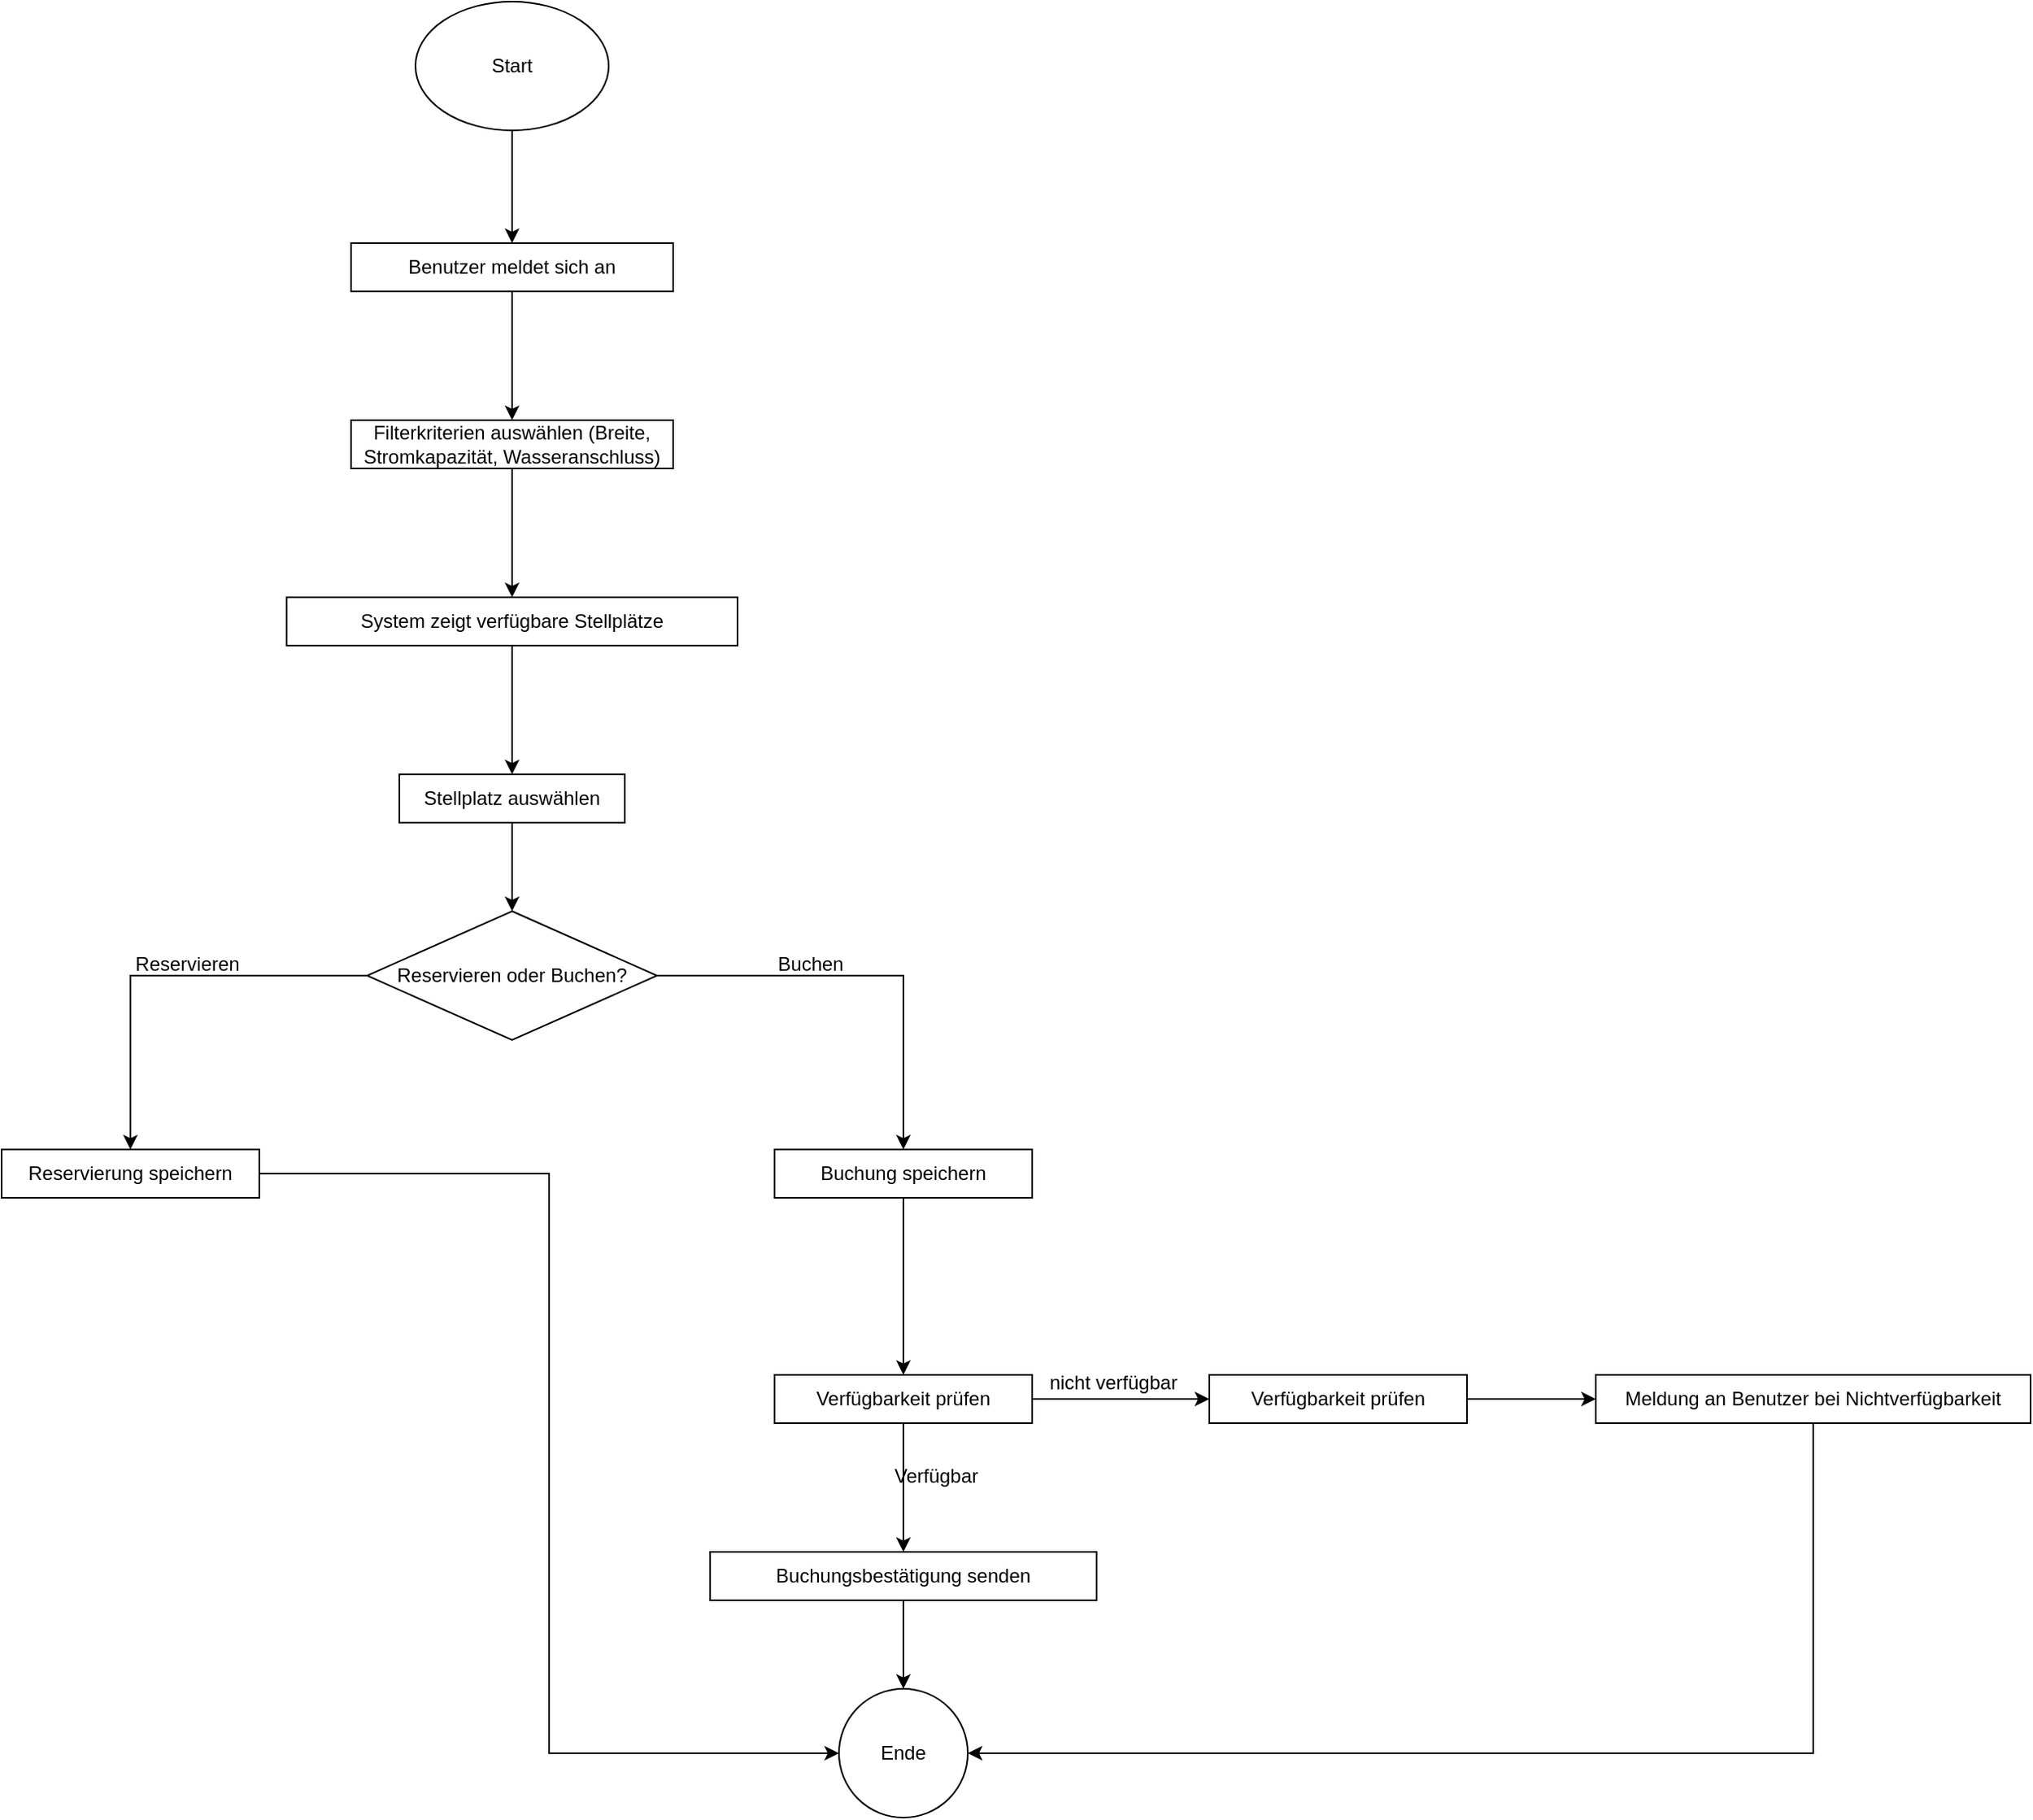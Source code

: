 <mxfile version="24.9.2">
  <diagram name="Page-1" id="ggesSEdFQ0AZUqOPYy-V">
    <mxGraphModel dx="2605" dy="1333" grid="1" gridSize="10" guides="1" tooltips="1" connect="1" arrows="1" fold="1" page="1" pageScale="1" pageWidth="850" pageHeight="1100" math="0" shadow="0">
      <root>
        <mxCell id="0" />
        <mxCell id="1" parent="0" />
        <mxCell id="fNeyltrX6j8qFd6EXgrD-12" value="" style="edgeStyle=orthogonalEdgeStyle;rounded=0;orthogonalLoop=1;jettySize=auto;html=1;" edge="1" parent="1" source="fNeyltrX6j8qFd6EXgrD-10" target="fNeyltrX6j8qFd6EXgrD-11">
          <mxGeometry relative="1" as="geometry" />
        </mxCell>
        <mxCell id="fNeyltrX6j8qFd6EXgrD-10" value="Start" style="ellipse;whiteSpace=wrap;html=1;" vertex="1" parent="1">
          <mxGeometry x="297" y="37" width="120" height="80" as="geometry" />
        </mxCell>
        <mxCell id="fNeyltrX6j8qFd6EXgrD-14" value="" style="edgeStyle=orthogonalEdgeStyle;rounded=0;orthogonalLoop=1;jettySize=auto;html=1;" edge="1" parent="1" source="fNeyltrX6j8qFd6EXgrD-11" target="fNeyltrX6j8qFd6EXgrD-13">
          <mxGeometry relative="1" as="geometry" />
        </mxCell>
        <mxCell id="fNeyltrX6j8qFd6EXgrD-11" value="Benutzer meldet sich an" style="whiteSpace=wrap;html=1;" vertex="1" parent="1">
          <mxGeometry x="257" y="187" width="200" height="30" as="geometry" />
        </mxCell>
        <mxCell id="fNeyltrX6j8qFd6EXgrD-16" value="" style="edgeStyle=orthogonalEdgeStyle;rounded=0;orthogonalLoop=1;jettySize=auto;html=1;" edge="1" parent="1" source="fNeyltrX6j8qFd6EXgrD-13" target="fNeyltrX6j8qFd6EXgrD-15">
          <mxGeometry relative="1" as="geometry" />
        </mxCell>
        <mxCell id="fNeyltrX6j8qFd6EXgrD-13" value="Filterkriterien auswählen (Breite, Stromkapazität, Wasseranschluss)" style="whiteSpace=wrap;html=1;" vertex="1" parent="1">
          <mxGeometry x="257" y="297" width="200" height="30" as="geometry" />
        </mxCell>
        <mxCell id="fNeyltrX6j8qFd6EXgrD-18" value="" style="edgeStyle=orthogonalEdgeStyle;rounded=0;orthogonalLoop=1;jettySize=auto;html=1;" edge="1" parent="1" source="fNeyltrX6j8qFd6EXgrD-15" target="fNeyltrX6j8qFd6EXgrD-17">
          <mxGeometry relative="1" as="geometry" />
        </mxCell>
        <mxCell id="fNeyltrX6j8qFd6EXgrD-15" value="System zeigt verfügbare Stellplätze" style="whiteSpace=wrap;html=1;" vertex="1" parent="1">
          <mxGeometry x="217" y="407" width="280" height="30" as="geometry" />
        </mxCell>
        <mxCell id="fNeyltrX6j8qFd6EXgrD-20" value="" style="edgeStyle=orthogonalEdgeStyle;rounded=0;orthogonalLoop=1;jettySize=auto;html=1;" edge="1" parent="1" source="fNeyltrX6j8qFd6EXgrD-17" target="fNeyltrX6j8qFd6EXgrD-19">
          <mxGeometry relative="1" as="geometry" />
        </mxCell>
        <mxCell id="fNeyltrX6j8qFd6EXgrD-17" value="Stellplatz auswählen" style="whiteSpace=wrap;html=1;" vertex="1" parent="1">
          <mxGeometry x="287" y="517" width="140" height="30" as="geometry" />
        </mxCell>
        <mxCell id="fNeyltrX6j8qFd6EXgrD-22" value="" style="edgeStyle=orthogonalEdgeStyle;rounded=0;orthogonalLoop=1;jettySize=auto;html=1;" edge="1" parent="1" source="fNeyltrX6j8qFd6EXgrD-19" target="fNeyltrX6j8qFd6EXgrD-21">
          <mxGeometry relative="1" as="geometry" />
        </mxCell>
        <mxCell id="fNeyltrX6j8qFd6EXgrD-24" value="" style="edgeStyle=orthogonalEdgeStyle;rounded=0;orthogonalLoop=1;jettySize=auto;html=1;" edge="1" parent="1" source="fNeyltrX6j8qFd6EXgrD-19" target="fNeyltrX6j8qFd6EXgrD-23">
          <mxGeometry relative="1" as="geometry" />
        </mxCell>
        <mxCell id="fNeyltrX6j8qFd6EXgrD-19" value="Reservieren oder Buchen?" style="rhombus;whiteSpace=wrap;html=1;" vertex="1" parent="1">
          <mxGeometry x="267" y="602" width="180" height="80" as="geometry" />
        </mxCell>
        <mxCell id="fNeyltrX6j8qFd6EXgrD-35" value="" style="edgeStyle=orthogonalEdgeStyle;rounded=0;orthogonalLoop=1;jettySize=auto;html=1;entryX=0;entryY=0.5;entryDx=0;entryDy=0;" edge="1" parent="1" source="fNeyltrX6j8qFd6EXgrD-21" target="fNeyltrX6j8qFd6EXgrD-32">
          <mxGeometry relative="1" as="geometry">
            <mxPoint x="120" y="1080" as="targetPoint" />
          </mxGeometry>
        </mxCell>
        <mxCell id="fNeyltrX6j8qFd6EXgrD-21" value="Reservierung speichern" style="whiteSpace=wrap;html=1;" vertex="1" parent="1">
          <mxGeometry x="40" y="750" width="160" height="30" as="geometry" />
        </mxCell>
        <mxCell id="fNeyltrX6j8qFd6EXgrD-28" value="" style="edgeStyle=orthogonalEdgeStyle;rounded=0;orthogonalLoop=1;jettySize=auto;html=1;" edge="1" parent="1" source="fNeyltrX6j8qFd6EXgrD-23" target="fNeyltrX6j8qFd6EXgrD-27">
          <mxGeometry relative="1" as="geometry" />
        </mxCell>
        <mxCell id="fNeyltrX6j8qFd6EXgrD-23" value="Buchung speichern" style="whiteSpace=wrap;html=1;" vertex="1" parent="1">
          <mxGeometry x="520" y="750" width="160" height="30" as="geometry" />
        </mxCell>
        <mxCell id="fNeyltrX6j8qFd6EXgrD-25" value="Reservieren" style="text;html=1;align=center;verticalAlign=middle;resizable=0;points=[];autosize=1;strokeColor=none;fillColor=none;" vertex="1" parent="1">
          <mxGeometry x="110" y="620" width="90" height="30" as="geometry" />
        </mxCell>
        <mxCell id="fNeyltrX6j8qFd6EXgrD-26" value="Buchen" style="text;html=1;align=center;verticalAlign=middle;resizable=0;points=[];autosize=1;strokeColor=none;fillColor=none;" vertex="1" parent="1">
          <mxGeometry x="512" y="620" width="60" height="30" as="geometry" />
        </mxCell>
        <mxCell id="fNeyltrX6j8qFd6EXgrD-30" value="" style="edgeStyle=orthogonalEdgeStyle;rounded=0;orthogonalLoop=1;jettySize=auto;html=1;" edge="1" parent="1" source="fNeyltrX6j8qFd6EXgrD-27" target="fNeyltrX6j8qFd6EXgrD-29">
          <mxGeometry relative="1" as="geometry" />
        </mxCell>
        <mxCell id="fNeyltrX6j8qFd6EXgrD-37" value="" style="edgeStyle=orthogonalEdgeStyle;rounded=0;orthogonalLoop=1;jettySize=auto;html=1;" edge="1" parent="1" source="fNeyltrX6j8qFd6EXgrD-27" target="fNeyltrX6j8qFd6EXgrD-36">
          <mxGeometry relative="1" as="geometry" />
        </mxCell>
        <mxCell id="fNeyltrX6j8qFd6EXgrD-27" value="Verfügbarkeit prüfen" style="whiteSpace=wrap;html=1;" vertex="1" parent="1">
          <mxGeometry x="520" y="890" width="160" height="30" as="geometry" />
        </mxCell>
        <mxCell id="fNeyltrX6j8qFd6EXgrD-33" value="" style="edgeStyle=orthogonalEdgeStyle;rounded=0;orthogonalLoop=1;jettySize=auto;html=1;" edge="1" parent="1" source="fNeyltrX6j8qFd6EXgrD-29" target="fNeyltrX6j8qFd6EXgrD-32">
          <mxGeometry relative="1" as="geometry" />
        </mxCell>
        <mxCell id="fNeyltrX6j8qFd6EXgrD-29" value="Buchungsbestätigung senden" style="whiteSpace=wrap;html=1;" vertex="1" parent="1">
          <mxGeometry x="480" y="1000" width="240" height="30" as="geometry" />
        </mxCell>
        <mxCell id="fNeyltrX6j8qFd6EXgrD-31" value="Verfügbar" style="text;html=1;align=center;verticalAlign=middle;resizable=0;points=[];autosize=1;strokeColor=none;fillColor=none;" vertex="1" parent="1">
          <mxGeometry x="580" y="938" width="80" height="30" as="geometry" />
        </mxCell>
        <mxCell id="fNeyltrX6j8qFd6EXgrD-32" value="Ende" style="ellipse;whiteSpace=wrap;html=1;" vertex="1" parent="1">
          <mxGeometry x="560" y="1085" width="80" height="80" as="geometry" />
        </mxCell>
        <mxCell id="fNeyltrX6j8qFd6EXgrD-40" value="" style="edgeStyle=orthogonalEdgeStyle;rounded=0;orthogonalLoop=1;jettySize=auto;html=1;" edge="1" parent="1" source="fNeyltrX6j8qFd6EXgrD-36" target="fNeyltrX6j8qFd6EXgrD-39">
          <mxGeometry relative="1" as="geometry" />
        </mxCell>
        <mxCell id="fNeyltrX6j8qFd6EXgrD-36" value="Verfügbarkeit prüfen" style="whiteSpace=wrap;html=1;" vertex="1" parent="1">
          <mxGeometry x="790" y="890" width="160" height="30" as="geometry" />
        </mxCell>
        <mxCell id="fNeyltrX6j8qFd6EXgrD-38" value="nicht verfügbar" style="text;html=1;align=center;verticalAlign=middle;resizable=0;points=[];autosize=1;strokeColor=none;fillColor=none;" vertex="1" parent="1">
          <mxGeometry x="680" y="880" width="100" height="30" as="geometry" />
        </mxCell>
        <mxCell id="fNeyltrX6j8qFd6EXgrD-44" value="" style="edgeStyle=orthogonalEdgeStyle;rounded=0;orthogonalLoop=1;jettySize=auto;html=1;entryX=1;entryY=0.5;entryDx=0;entryDy=0;" edge="1" parent="1" source="fNeyltrX6j8qFd6EXgrD-39" target="fNeyltrX6j8qFd6EXgrD-32">
          <mxGeometry relative="1" as="geometry">
            <mxPoint x="740" y="1130" as="targetPoint" />
            <Array as="points">
              <mxPoint x="1165" y="1125" />
            </Array>
          </mxGeometry>
        </mxCell>
        <mxCell id="fNeyltrX6j8qFd6EXgrD-39" value="Meldung an Benutzer bei Nichtverfügbarkeit" style="whiteSpace=wrap;html=1;" vertex="1" parent="1">
          <mxGeometry x="1030" y="890" width="270" height="30" as="geometry" />
        </mxCell>
      </root>
    </mxGraphModel>
  </diagram>
</mxfile>
